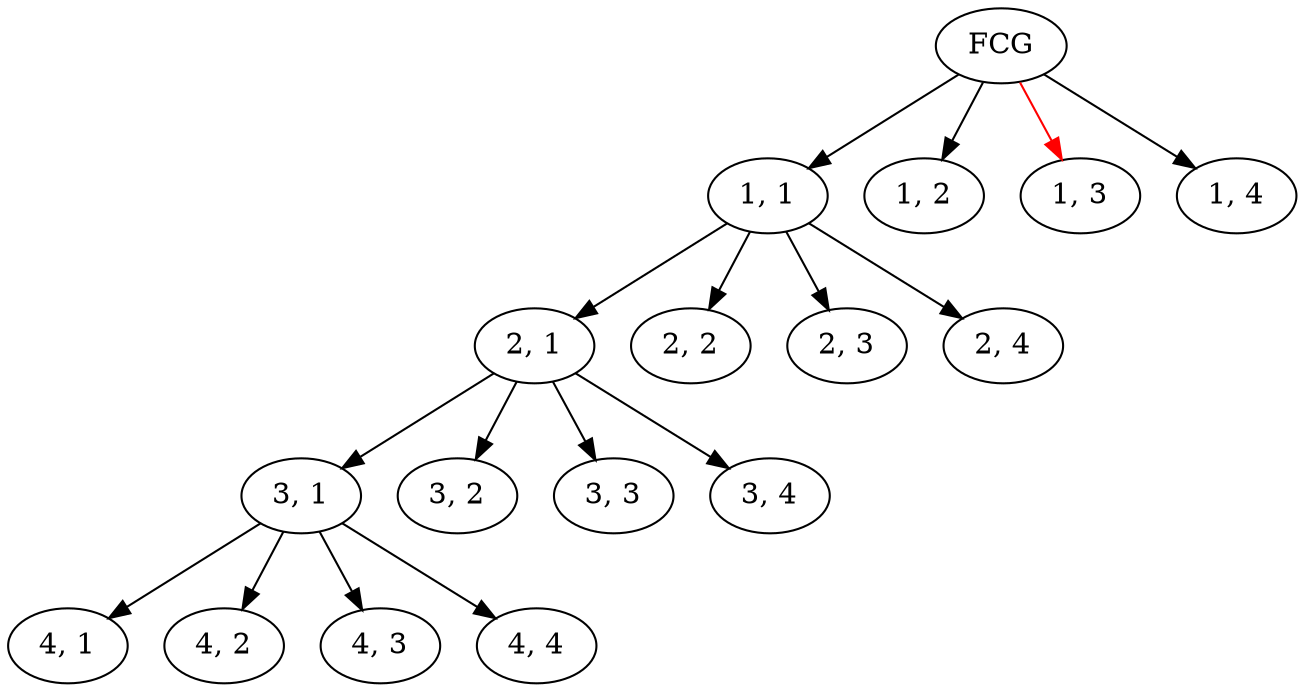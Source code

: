 digraph naive {
	"FCG"
	"FCG" -> "1, 1"
	"FCG" -> "1, 2"
	edge [color=red]
	"FCG" -> "1, 3"
	edge [color=black]
	"FCG" -> "1, 4"

	"1, 1" -> "2, 1"
	"1, 1" -> "2, 2"
	"1, 1" -> "2, 3"
	"1, 1" -> "2, 4"

	"2, 1" -> "3, 1"
	"2, 1" -> "3, 2"
	"2, 1" -> "3, 3"
	"2, 1" -> "3, 4"

	"3, 1" -> "4, 1"
	"3, 1" -> "4, 2"
	"3, 1" -> "4, 3"
	"3, 1" -> "4, 4"
}